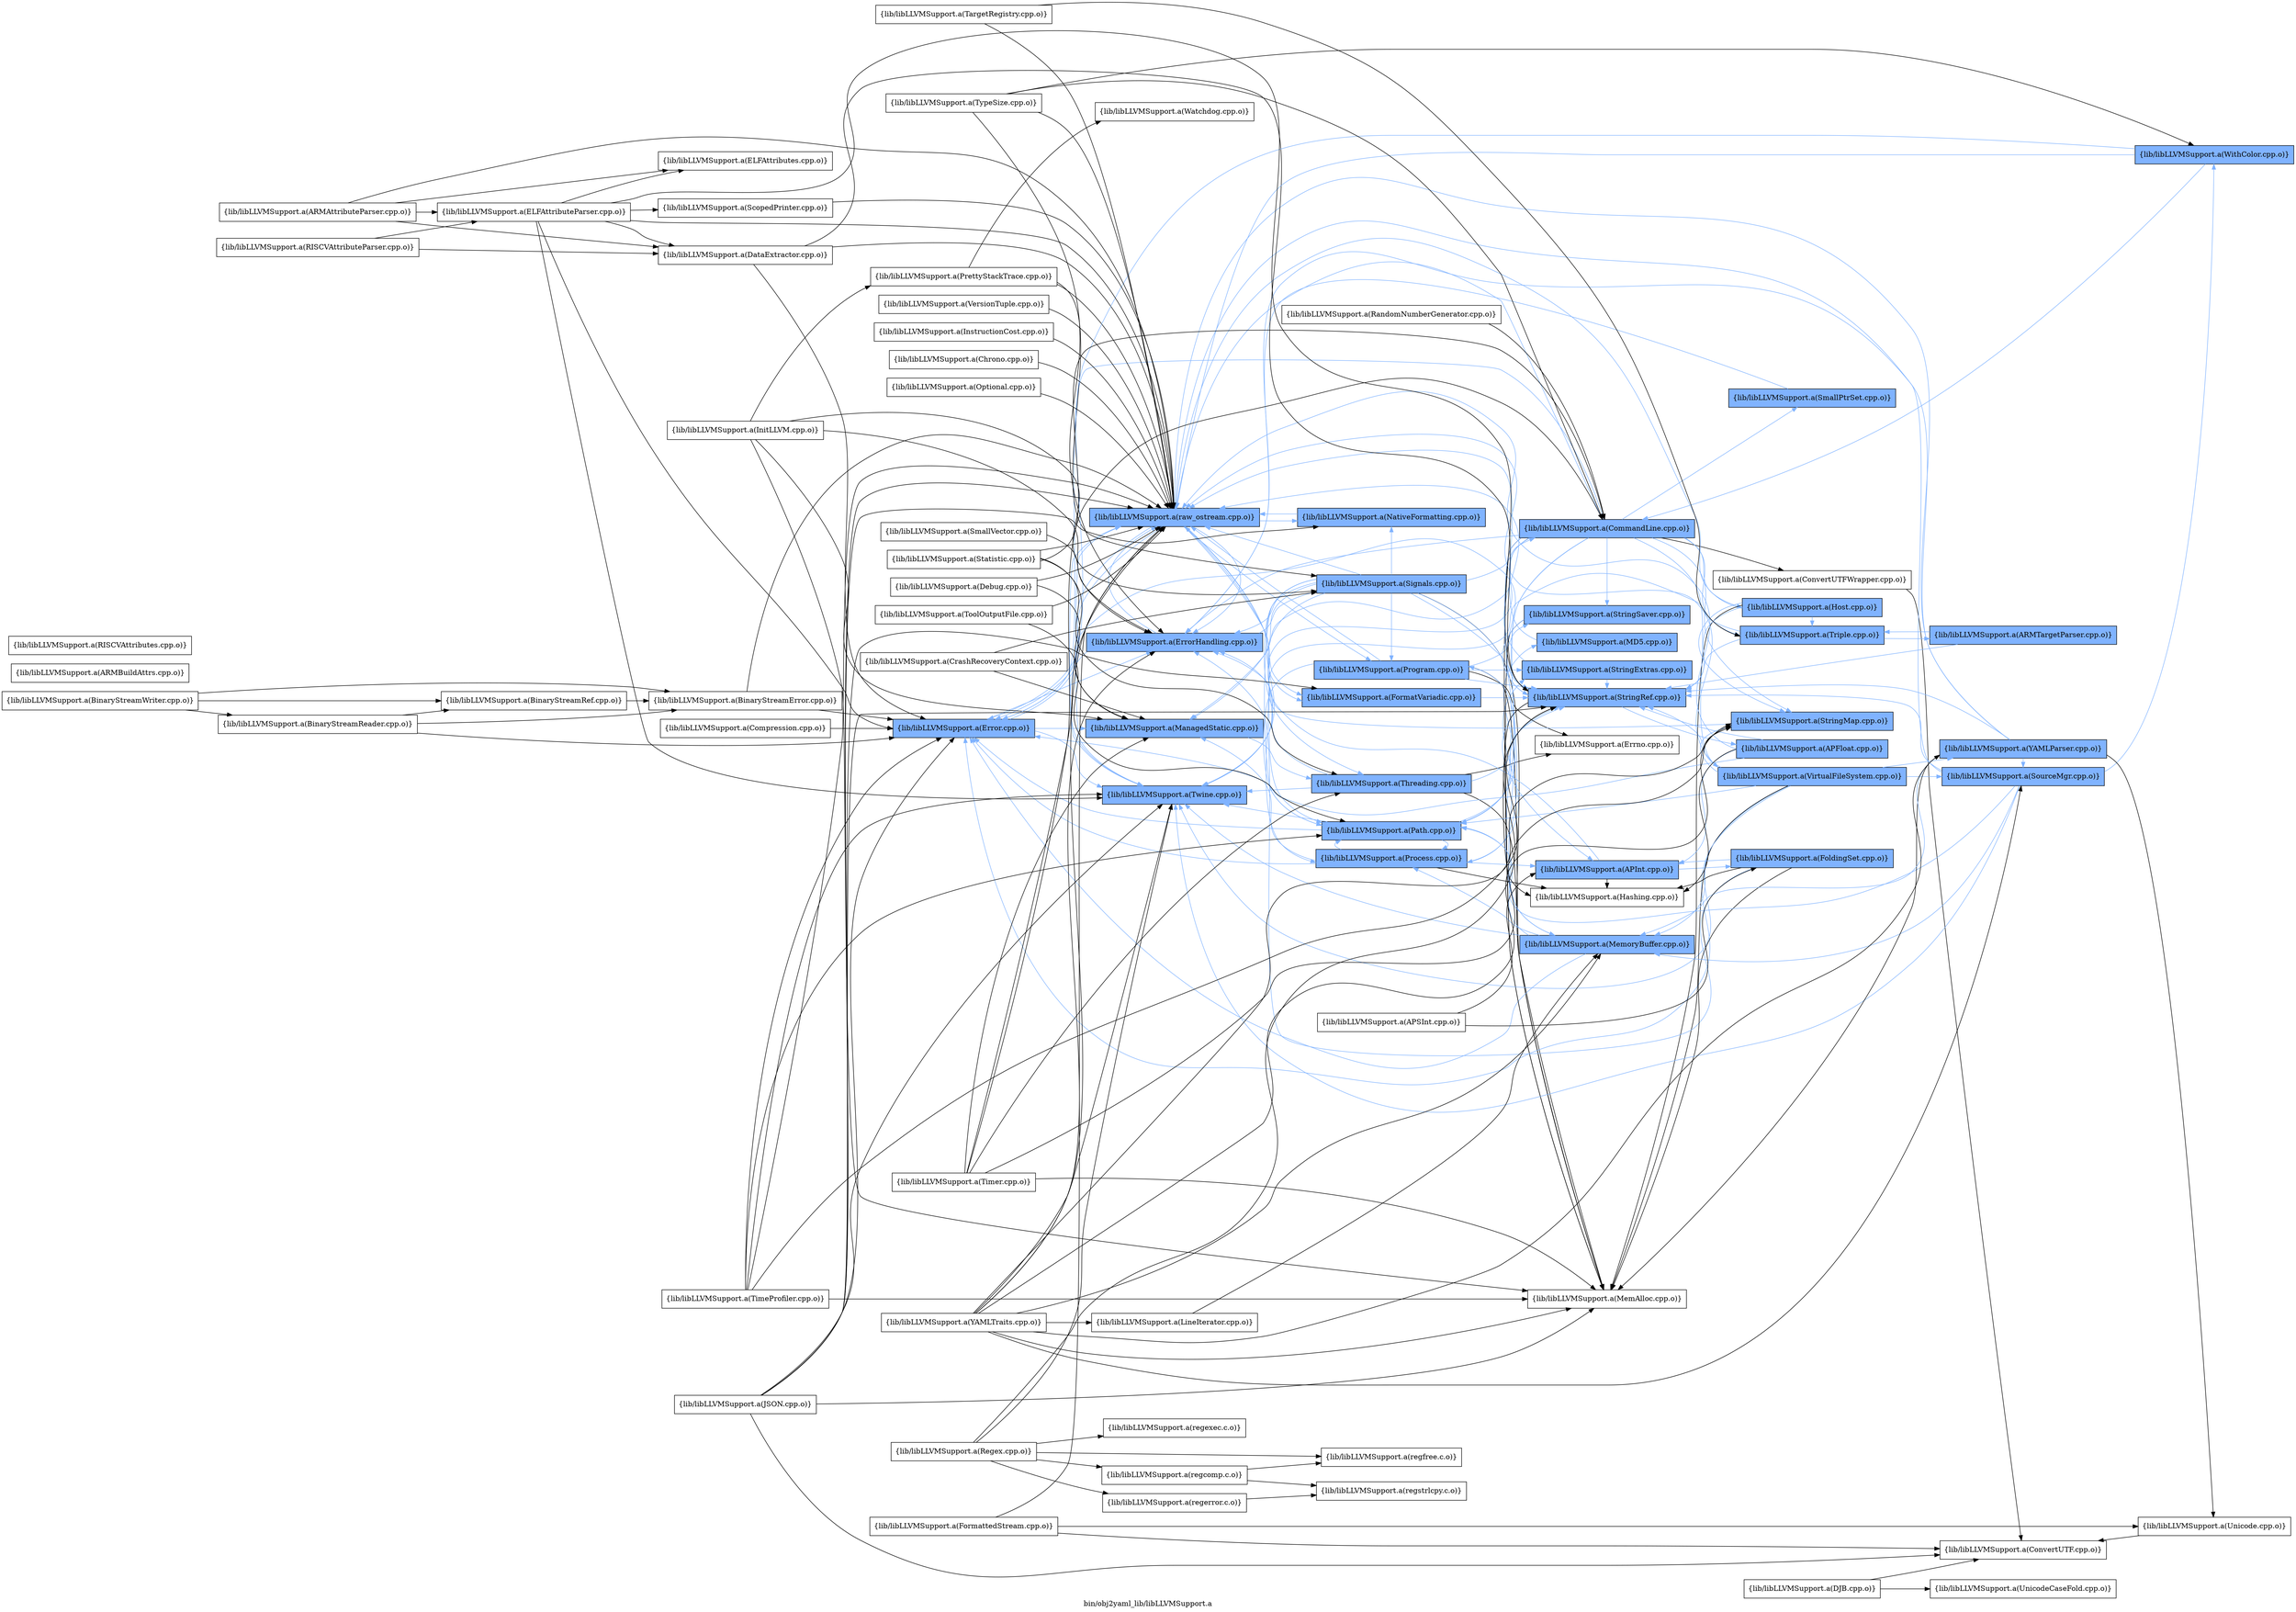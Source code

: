 digraph "bin/obj2yaml_lib/libLLVMSupport.a" {
	label="bin/obj2yaml_lib/libLLVMSupport.a";
	rankdir=LR;
	{ rank=same; Node0x55c51a9286b8;  }
	{ rank=same; Node0x55c51a928898; Node0x55c51a92a0f8; Node0x55c51a9297e8; Node0x55c51a929608;  }
	{ rank=same; Node0x55c51a92f0f8; Node0x55c51a92e018; Node0x55c51a929ba8; Node0x55c51a9261d8; Node0x55c51a92a418; Node0x55c51a92ba48; Node0x55c51a92a6e8;  }
	{ rank=same; Node0x55c51a9280c8; Node0x55c51a929ec8; Node0x55c51a925dc8; Node0x55c51a928a78; Node0x55c51a92ae68; Node0x55c51a926548; Node0x55c51a92edd8; Node0x55c51a92abe8; Node0x55c51a92b5e8; Node0x55c51a92bd68;  }
	{ rank=same; Node0x55c51a929ab8; Node0x55c51a92b2c8; Node0x55c51a92bf48; Node0x55c51a92a378; Node0x55c51a92d8e8; Node0x55c51a929888; Node0x55c51a928258; Node0x55c51a929928;  }
	{ rank=same; Node0x55c51a925c88; Node0x55c51a929f68; Node0x55c51a92cbc8; Node0x55c51a92c038;  }
	{ rank=same; Node0x55c51a9286b8;  }
	{ rank=same; Node0x55c51a928898; Node0x55c51a92a0f8; Node0x55c51a9297e8; Node0x55c51a929608;  }
	{ rank=same; Node0x55c51a92f0f8; Node0x55c51a92e018; Node0x55c51a929ba8; Node0x55c51a9261d8; Node0x55c51a92a418; Node0x55c51a92ba48; Node0x55c51a92a6e8;  }
	{ rank=same; Node0x55c51a9280c8; Node0x55c51a929ec8; Node0x55c51a925dc8; Node0x55c51a928a78; Node0x55c51a92ae68; Node0x55c51a926548; Node0x55c51a92edd8; Node0x55c51a92abe8; Node0x55c51a92b5e8; Node0x55c51a92bd68;  }
	{ rank=same; Node0x55c51a929ab8; Node0x55c51a92b2c8; Node0x55c51a92bf48; Node0x55c51a92a378; Node0x55c51a92d8e8; Node0x55c51a929888; Node0x55c51a928258; Node0x55c51a929928;  }
	{ rank=same; Node0x55c51a925c88; Node0x55c51a929f68; Node0x55c51a92cbc8; Node0x55c51a92c038;  }

	Node0x55c51a9286b8 [shape=record,shape=box,group=1,style=filled,fillcolor="0.600000 0.5 1",label="{lib/libLLVMSupport.a(Error.cpp.o)}"];
	Node0x55c51a9286b8 -> Node0x55c51a928898[color="0.600000 0.5 1"];
	Node0x55c51a9286b8 -> Node0x55c51a92a0f8[color="0.600000 0.5 1"];
	Node0x55c51a9286b8 -> Node0x55c51a9297e8[color="0.600000 0.5 1"];
	Node0x55c51a9286b8 -> Node0x55c51a929608[color="0.600000 0.5 1"];
	Node0x55c51a929ec8 [shape=record,shape=box,group=0,label="{lib/libLLVMSupport.a(MemAlloc.cpp.o)}"];
	Node0x55c51a928a78 [shape=record,shape=box,group=1,style=filled,fillcolor="0.600000 0.5 1",label="{lib/libLLVMSupport.a(StringRef.cpp.o)}"];
	Node0x55c51a928a78 -> Node0x55c51a92edd8[color="0.600000 0.5 1"];
	Node0x55c51a928a78 -> Node0x55c51a9286b8[color="0.600000 0.5 1"];
	Node0x55c51a928a78 -> Node0x55c51a92abe8;
	Node0x55c51a928a78 -> Node0x55c51a928258[color="0.600000 0.5 1"];
	Node0x55c51a92a698 [shape=record,shape=box,group=0,label="{lib/libLLVMSupport.a(YAMLTraits.cpp.o)}"];
	Node0x55c51a92a698 -> Node0x55c51a928898;
	Node0x55c51a92a698 -> Node0x55c51a929ec8;
	Node0x55c51a92a698 -> Node0x55c51a925dc8;
	Node0x55c51a92a698 -> Node0x55c51a92cbc8;
	Node0x55c51a92a698 -> Node0x55c51a92bf48;
	Node0x55c51a92a698 -> Node0x55c51a928a78;
	Node0x55c51a92a698 -> Node0x55c51a9297e8;
	Node0x55c51a92a698 -> Node0x55c51a92c038;
	Node0x55c51a92a698 -> Node0x55c51a92af08;
	Node0x55c51a92a698 -> Node0x55c51a929608;
	Node0x55c51a929608 [shape=record,shape=box,group=1,style=filled,fillcolor="0.600000 0.5 1",label="{lib/libLLVMSupport.a(raw_ostream.cpp.o)}"];
	Node0x55c51a929608 -> Node0x55c51a9286b8[color="0.600000 0.5 1"];
	Node0x55c51a929608 -> Node0x55c51a928898[color="0.600000 0.5 1"];
	Node0x55c51a929608 -> Node0x55c51a929ba8[color="0.600000 0.5 1"];
	Node0x55c51a929608 -> Node0x55c51a9261d8[color="0.600000 0.5 1"];
	Node0x55c51a929608 -> Node0x55c51a9297e8[color="0.600000 0.5 1"];
	Node0x55c51a929608 -> Node0x55c51a92a418[color="0.600000 0.5 1"];
	Node0x55c51a929608 -> Node0x55c51a92ba48[color="0.600000 0.5 1"];
	Node0x55c51a929608 -> Node0x55c51a92a6e8[color="0.600000 0.5 1"];
	Node0x55c51a9280c8 [shape=record,shape=box,group=1,style=filled,fillcolor="0.600000 0.5 1",label="{lib/libLLVMSupport.a(CommandLine.cpp.o)}"];
	Node0x55c51a9280c8 -> Node0x55c51a929ab8;
	Node0x55c51a9280c8 -> Node0x55c51a9286b8[color="0.600000 0.5 1"];
	Node0x55c51a9280c8 -> Node0x55c51a928898[color="0.600000 0.5 1"];
	Node0x55c51a9280c8 -> Node0x55c51a92a0f8[color="0.600000 0.5 1"];
	Node0x55c51a9280c8 -> Node0x55c51a929ec8;
	Node0x55c51a9280c8 -> Node0x55c51a92b2c8[color="0.600000 0.5 1"];
	Node0x55c51a9280c8 -> Node0x55c51a92bf48[color="0.600000 0.5 1"];
	Node0x55c51a9280c8 -> Node0x55c51a92bd68[color="0.600000 0.5 1"];
	Node0x55c51a9280c8 -> Node0x55c51a928a78[color="0.600000 0.5 1"];
	Node0x55c51a9280c8 -> Node0x55c51a92a378[color="0.600000 0.5 1"];
	Node0x55c51a9280c8 -> Node0x55c51a9297e8[color="0.600000 0.5 1"];
	Node0x55c51a9280c8 -> Node0x55c51a92d8e8[color="0.600000 0.5 1"];
	Node0x55c51a9280c8 -> Node0x55c51a929608[color="0.600000 0.5 1"];
	Node0x55c51a9280c8 -> Node0x55c51a929888[color="0.600000 0.5 1"];
	Node0x55c51a9280c8 -> Node0x55c51a92a418[color="0.600000 0.5 1"];
	Node0x55c51a9280c8 -> Node0x55c51a92ba48[color="0.600000 0.5 1"];
	Node0x55c51a9298d8 [shape=record,shape=box,group=0,label="{lib/libLLVMSupport.a(InitLLVM.cpp.o)}"];
	Node0x55c51a9298d8 -> Node0x55c51a928898;
	Node0x55c51a9298d8 -> Node0x55c51a92a0f8;
	Node0x55c51a9298d8 -> Node0x55c51a929ec8;
	Node0x55c51a9298d8 -> Node0x55c51a927c18;
	Node0x55c51a9298d8 -> Node0x55c51a92f0f8;
	Node0x55c51a925dc8 [shape=record,shape=box,group=1,style=filled,fillcolor="0.600000 0.5 1",label="{lib/libLLVMSupport.a(MemoryBuffer.cpp.o)}"];
	Node0x55c51a925dc8 -> Node0x55c51a9286b8[color="0.600000 0.5 1"];
	Node0x55c51a925dc8 -> Node0x55c51a9297e8[color="0.600000 0.5 1"];
	Node0x55c51a925dc8 -> Node0x55c51a92a418[color="0.600000 0.5 1"];
	Node0x55c51a925dc8 -> Node0x55c51a92ba48[color="0.600000 0.5 1"];
	Node0x55c51a925dc8 -> Node0x55c51a92a6e8[color="0.600000 0.5 1"];
	Node0x55c51a926bd8 [shape=record,shape=box,group=0,label="{lib/libLLVMSupport.a(BinaryStreamReader.cpp.o)}"];
	Node0x55c51a926bd8 -> Node0x55c51a926ea8;
	Node0x55c51a926bd8 -> Node0x55c51a9273f8;
	Node0x55c51a926bd8 -> Node0x55c51a9286b8;
	Node0x55c51a928898 [shape=record,shape=box,group=1,style=filled,fillcolor="0.600000 0.5 1",label="{lib/libLLVMSupport.a(ErrorHandling.cpp.o)}"];
	Node0x55c51a928898 -> Node0x55c51a9297e8[color="0.600000 0.5 1"];
	Node0x55c51a928898 -> Node0x55c51a929608[color="0.600000 0.5 1"];
	Node0x55c51a928898 -> Node0x55c51a92f0f8[color="0.600000 0.5 1"];
	Node0x55c51a92bf48 [shape=record,shape=box,group=1,style=filled,fillcolor="0.600000 0.5 1",label="{lib/libLLVMSupport.a(StringMap.cpp.o)}"];
	Node0x55c51a92bf48 -> Node0x55c51a928898[color="0.600000 0.5 1"];
	Node0x55c51a926908 [shape=record,shape=box,group=0,label="{lib/libLLVMSupport.a(DataExtractor.cpp.o)}"];
	Node0x55c51a926908 -> Node0x55c51a9286b8;
	Node0x55c51a926908 -> Node0x55c51a928a78;
	Node0x55c51a926908 -> Node0x55c51a929608;
	Node0x55c51a9297e8 [shape=record,shape=box,group=1,style=filled,fillcolor="0.600000 0.5 1",label="{lib/libLLVMSupport.a(Twine.cpp.o)}"];
	Node0x55c51a9297e8 -> Node0x55c51a929608[color="0.600000 0.5 1"];
	Node0x55c51a92e0b8 [shape=record,shape=box,group=1,style=filled,fillcolor="0.600000 0.5 1",label="{lib/libLLVMSupport.a(WithColor.cpp.o)}"];
	Node0x55c51a92e0b8 -> Node0x55c51a9280c8[color="0.600000 0.5 1"];
	Node0x55c51a92e0b8 -> Node0x55c51a9286b8[color="0.600000 0.5 1"];
	Node0x55c51a92e0b8 -> Node0x55c51a929608[color="0.600000 0.5 1"];
	Node0x55c51a928618 [shape=record,shape=box,group=0,label="{lib/libLLVMSupport.a(BinaryStreamWriter.cpp.o)}"];
	Node0x55c51a928618 -> Node0x55c51a926ea8;
	Node0x55c51a928618 -> Node0x55c51a926bd8;
	Node0x55c51a928618 -> Node0x55c51a9273f8;
	Node0x55c51a926ea8 [shape=record,shape=box,group=0,label="{lib/libLLVMSupport.a(BinaryStreamError.cpp.o)}"];
	Node0x55c51a926ea8 -> Node0x55c51a9286b8;
	Node0x55c51a926ea8 -> Node0x55c51a929608;
	Node0x55c51a92a378 [shape=record,shape=box,group=1,style=filled,fillcolor="0.600000 0.5 1",label="{lib/libLLVMSupport.a(Triple.cpp.o)}"];
	Node0x55c51a92a378 -> Node0x55c51a928a78[color="0.600000 0.5 1"];
	Node0x55c51a92a378 -> Node0x55c51a929f68[color="0.600000 0.5 1"];
	Node0x55c51a92a378 -> Node0x55c51a9297e8[color="0.600000 0.5 1"];
	Node0x55c51a92a418 [shape=record,shape=box,group=1,style=filled,fillcolor="0.600000 0.5 1",label="{lib/libLLVMSupport.a(Path.cpp.o)}"];
	Node0x55c51a92a418 -> Node0x55c51a9286b8[color="0.600000 0.5 1"];
	Node0x55c51a92a418 -> Node0x55c51a926548[color="0.600000 0.5 1"];
	Node0x55c51a92a418 -> Node0x55c51a928a78[color="0.600000 0.5 1"];
	Node0x55c51a92a418 -> Node0x55c51a9297e8[color="0.600000 0.5 1"];
	Node0x55c51a92a418 -> Node0x55c51a92ba48[color="0.600000 0.5 1"];
	Node0x55c51a92e428 [shape=record,shape=box,group=0,label="{lib/libLLVMSupport.a(TargetRegistry.cpp.o)}"];
	Node0x55c51a92e428 -> Node0x55c51a92a378;
	Node0x55c51a92e428 -> Node0x55c51a929608;
	Node0x55c51a926b88 [shape=record,shape=box,group=0,label="{lib/libLLVMSupport.a(DJB.cpp.o)}"];
	Node0x55c51a926b88 -> Node0x55c51a925c88;
	Node0x55c51a926b88 -> Node0x55c51a92d168;
	Node0x55c51a929ba8 [shape=record,shape=box,group=1,style=filled,fillcolor="0.600000 0.5 1",label="{lib/libLLVMSupport.a(FormatVariadic.cpp.o)}"];
	Node0x55c51a929ba8 -> Node0x55c51a928a78[color="0.600000 0.5 1"];
	Node0x55c51a92da28 [shape=record,shape=box,group=0,label="{lib/libLLVMSupport.a(ScopedPrinter.cpp.o)}"];
	Node0x55c51a92da28 -> Node0x55c51a929608;
	Node0x55c51a926548 [shape=record,shape=box,group=1,style=filled,fillcolor="0.600000 0.5 1",label="{lib/libLLVMSupport.a(MD5.cpp.o)}"];
	Node0x55c51a926548 -> Node0x55c51a929608[color="0.600000 0.5 1"];
	Node0x55c51a9261d8 [shape=record,shape=box,group=1,style=filled,fillcolor="0.600000 0.5 1",label="{lib/libLLVMSupport.a(NativeFormatting.cpp.o)}"];
	Node0x55c51a9261d8 -> Node0x55c51a929608[color="0.600000 0.5 1"];
	Node0x55c51a9269f8 [shape=record,shape=box,group=0,label="{lib/libLLVMSupport.a(Optional.cpp.o)}"];
	Node0x55c51a9269f8 -> Node0x55c51a929608;
	Node0x55c51a928848 [shape=record,shape=box,group=0,label="{lib/libLLVMSupport.a(Compression.cpp.o)}"];
	Node0x55c51a928848 -> Node0x55c51a9286b8;
	Node0x55c51a92a0f8 [shape=record,shape=box,group=1,style=filled,fillcolor="0.600000 0.5 1",label="{lib/libLLVMSupport.a(ManagedStatic.cpp.o)}"];
	Node0x55c51a92a0f8 -> Node0x55c51a92e018[color="0.600000 0.5 1"];
	Node0x55c51a929888 [shape=record,shape=box,group=1,style=filled,fillcolor="0.600000 0.5 1",label="{lib/libLLVMSupport.a(Host.cpp.o)}"];
	Node0x55c51a929888 -> Node0x55c51a929ec8;
	Node0x55c51a929888 -> Node0x55c51a92bf48[color="0.600000 0.5 1"];
	Node0x55c51a929888 -> Node0x55c51a928a78[color="0.600000 0.5 1"];
	Node0x55c51a929888 -> Node0x55c51a92a378[color="0.600000 0.5 1"];
	Node0x55c51a929888 -> Node0x55c51a929608[color="0.600000 0.5 1"];
	Node0x55c51a92b2c8 [shape=record,shape=box,group=1,style=filled,fillcolor="0.600000 0.5 1",label="{lib/libLLVMSupport.a(SmallPtrSet.cpp.o)}"];
	Node0x55c51a92b2c8 -> Node0x55c51a928898[color="0.600000 0.5 1"];
	Node0x55c51a92bd68 [shape=record,shape=box,group=1,style=filled,fillcolor="0.600000 0.5 1",label="{lib/libLLVMSupport.a(StringSaver.cpp.o)}"];
	Node0x55c51a92bd68 -> Node0x55c51a929ec8;
	Node0x55c51a92bd68 -> Node0x55c51a928a78[color="0.600000 0.5 1"];
	Node0x55c51a926728 [shape=record,shape=box,group=0,label="{lib/libLLVMSupport.a(TypeSize.cpp.o)}"];
	Node0x55c51a926728 -> Node0x55c51a9280c8;
	Node0x55c51a926728 -> Node0x55c51a928898;
	Node0x55c51a926728 -> Node0x55c51a92e0b8;
	Node0x55c51a926728 -> Node0x55c51a929608;
	Node0x55c51a929ab8 [shape=record,shape=box,group=0,label="{lib/libLLVMSupport.a(ConvertUTFWrapper.cpp.o)}"];
	Node0x55c51a929ab8 -> Node0x55c51a925c88;
	Node0x55c51a92cbc8 [shape=record,shape=box,group=1,style=filled,fillcolor="0.600000 0.5 1",label="{lib/libLLVMSupport.a(SourceMgr.cpp.o)}"];
	Node0x55c51a92cbc8 -> Node0x55c51a925dc8[color="0.600000 0.5 1"];
	Node0x55c51a92cbc8 -> Node0x55c51a928a78[color="0.600000 0.5 1"];
	Node0x55c51a92cbc8 -> Node0x55c51a9297e8[color="0.600000 0.5 1"];
	Node0x55c51a92cbc8 -> Node0x55c51a92e0b8[color="0.600000 0.5 1"];
	Node0x55c51a92cbc8 -> Node0x55c51a929608[color="0.600000 0.5 1"];
	Node0x55c51a92cbc8 -> Node0x55c51a92a418[color="0.600000 0.5 1"];
	Node0x55c51a9256e8 [shape=record,shape=box,group=0,label="{lib/libLLVMSupport.a(ARMBuildAttrs.cpp.o)}"];
	Node0x55c51a927808 [shape=record,shape=box,group=0,label="{lib/libLLVMSupport.a(ELFAttributeParser.cpp.o)}"];
	Node0x55c51a927808 -> Node0x55c51a926908;
	Node0x55c51a927808 -> Node0x55c51a927858;
	Node0x55c51a927808 -> Node0x55c51a9286b8;
	Node0x55c51a927808 -> Node0x55c51a92da28;
	Node0x55c51a927808 -> Node0x55c51a928a78;
	Node0x55c51a927808 -> Node0x55c51a9297e8;
	Node0x55c51a927808 -> Node0x55c51a929608;
	Node0x55c51a92d578 [shape=record,shape=box,group=0,label="{lib/libLLVMSupport.a(RISCVAttributes.cpp.o)}"];
	Node0x55c51a9273f8 [shape=record,shape=box,group=0,label="{lib/libLLVMSupport.a(BinaryStreamRef.cpp.o)}"];
	Node0x55c51a9273f8 -> Node0x55c51a926ea8;
	Node0x55c51a92edd8 [shape=record,shape=box,group=1,style=filled,fillcolor="0.600000 0.5 1",label="{lib/libLLVMSupport.a(APInt.cpp.o)}"];
	Node0x55c51a92edd8 -> Node0x55c51a929928[color="0.600000 0.5 1"];
	Node0x55c51a92edd8 -> Node0x55c51a92abe8;
	Node0x55c51a92edd8 -> Node0x55c51a929608[color="0.600000 0.5 1"];
	Node0x55c51a92f0a8 [shape=record,shape=box,group=0,label="{lib/libLLVMSupport.a(APSInt.cpp.o)}"];
	Node0x55c51a92f0a8 -> Node0x55c51a92edd8;
	Node0x55c51a92f0a8 -> Node0x55c51a929928;
	Node0x55c51a929928 [shape=record,shape=box,group=1,style=filled,fillcolor="0.600000 0.5 1",label="{lib/libLLVMSupport.a(FoldingSet.cpp.o)}"];
	Node0x55c51a929928 -> Node0x55c51a92edd8[color="0.600000 0.5 1"];
	Node0x55c51a929928 -> Node0x55c51a928898[color="0.600000 0.5 1"];
	Node0x55c51a929928 -> Node0x55c51a92abe8;
	Node0x55c51a929928 -> Node0x55c51a929ec8;
	Node0x55c51a92abe8 [shape=record,shape=box,group=0,label="{lib/libLLVMSupport.a(Hashing.cpp.o)}"];
	Node0x55c51a926868 [shape=record,shape=box,group=0,label="{lib/libLLVMSupport.a(ARMAttributeParser.cpp.o)}"];
	Node0x55c51a926868 -> Node0x55c51a926908;
	Node0x55c51a926868 -> Node0x55c51a927808;
	Node0x55c51a926868 -> Node0x55c51a927858;
	Node0x55c51a926868 -> Node0x55c51a929608;
	Node0x55c51a927858 [shape=record,shape=box,group=0,label="{lib/libLLVMSupport.a(ELFAttributes.cpp.o)}"];
	Node0x55c51a92d8e8 [shape=record,shape=box,group=1,style=filled,fillcolor="0.600000 0.5 1",label="{lib/libLLVMSupport.a(VirtualFileSystem.cpp.o)}"];
	Node0x55c51a92d8e8 -> Node0x55c51a9286b8[color="0.600000 0.5 1"];
	Node0x55c51a92d8e8 -> Node0x55c51a929ec8;
	Node0x55c51a92d8e8 -> Node0x55c51a925dc8[color="0.600000 0.5 1"];
	Node0x55c51a92d8e8 -> Node0x55c51a92cbc8[color="0.600000 0.5 1"];
	Node0x55c51a92d8e8 -> Node0x55c51a92bf48[color="0.600000 0.5 1"];
	Node0x55c51a92d8e8 -> Node0x55c51a928a78[color="0.600000 0.5 1"];
	Node0x55c51a92d8e8 -> Node0x55c51a9297e8[color="0.600000 0.5 1"];
	Node0x55c51a92d8e8 -> Node0x55c51a92c038[color="0.600000 0.5 1"];
	Node0x55c51a92d8e8 -> Node0x55c51a929608[color="0.600000 0.5 1"];
	Node0x55c51a92d8e8 -> Node0x55c51a92a418[color="0.600000 0.5 1"];
	Node0x55c51a92ba48 [shape=record,shape=box,group=1,style=filled,fillcolor="0.600000 0.5 1",label="{lib/libLLVMSupport.a(Process.cpp.o)}"];
	Node0x55c51a92ba48 -> Node0x55c51a92edd8[color="0.600000 0.5 1"];
	Node0x55c51a92ba48 -> Node0x55c51a9286b8[color="0.600000 0.5 1"];
	Node0x55c51a92ba48 -> Node0x55c51a92abe8;
	Node0x55c51a92ba48 -> Node0x55c51a92a0f8[color="0.600000 0.5 1"];
	Node0x55c51a92ba48 -> Node0x55c51a92a418[color="0.600000 0.5 1"];
	Node0x55c51a92ba48 -> Node0x55c51a92b5e8[color="0.600000 0.5 1"];
	Node0x55c51a925c88 [shape=record,shape=box,group=0,label="{lib/libLLVMSupport.a(ConvertUTF.cpp.o)}"];
	Node0x55c51a92d168 [shape=record,shape=box,group=0,label="{lib/libLLVMSupport.a(UnicodeCaseFold.cpp.o)}"];
	Node0x55c51a92f0f8 [shape=record,shape=box,group=1,style=filled,fillcolor="0.600000 0.5 1",label="{lib/libLLVMSupport.a(Signals.cpp.o)}"];
	Node0x55c51a92f0f8 -> Node0x55c51a9280c8[color="0.600000 0.5 1"];
	Node0x55c51a92f0f8 -> Node0x55c51a928898[color="0.600000 0.5 1"];
	Node0x55c51a92f0f8 -> Node0x55c51a929ba8[color="0.600000 0.5 1"];
	Node0x55c51a92f0f8 -> Node0x55c51a92a0f8[color="0.600000 0.5 1"];
	Node0x55c51a92f0f8 -> Node0x55c51a929ec8;
	Node0x55c51a92f0f8 -> Node0x55c51a925dc8[color="0.600000 0.5 1"];
	Node0x55c51a92f0f8 -> Node0x55c51a9261d8[color="0.600000 0.5 1"];
	Node0x55c51a92f0f8 -> Node0x55c51a928a78[color="0.600000 0.5 1"];
	Node0x55c51a92f0f8 -> Node0x55c51a9297e8[color="0.600000 0.5 1"];
	Node0x55c51a92f0f8 -> Node0x55c51a929608[color="0.600000 0.5 1"];
	Node0x55c51a92f0f8 -> Node0x55c51a92a418[color="0.600000 0.5 1"];
	Node0x55c51a92f0f8 -> Node0x55c51a92a6e8[color="0.600000 0.5 1"];
	Node0x55c51a92f0f8 -> Node0x55c51a92e018[color="0.600000 0.5 1"];
	Node0x55c51a9295b8 [shape=record,shape=box,group=0,label="{lib/libLLVMSupport.a(Debug.cpp.o)}"];
	Node0x55c51a9295b8 -> Node0x55c51a92a0f8;
	Node0x55c51a9295b8 -> Node0x55c51a929608;
	Node0x55c51a927c18 [shape=record,shape=box,group=0,label="{lib/libLLVMSupport.a(PrettyStackTrace.cpp.o)}"];
	Node0x55c51a927c18 -> Node0x55c51a929608;
	Node0x55c51a927c18 -> Node0x55c51a92f0f8;
	Node0x55c51a927c18 -> Node0x55c51a92d618;
	Node0x55c51a92e018 [shape=record,shape=box,group=1,style=filled,fillcolor="0.600000 0.5 1",label="{lib/libLLVMSupport.a(Threading.cpp.o)}"];
	Node0x55c51a92e018 -> Node0x55c51a928898[color="0.600000 0.5 1"];
	Node0x55c51a92e018 -> Node0x55c51a929ec8;
	Node0x55c51a92e018 -> Node0x55c51a928a78[color="0.600000 0.5 1"];
	Node0x55c51a92e018 -> Node0x55c51a9297e8[color="0.600000 0.5 1"];
	Node0x55c51a92e018 -> Node0x55c51a92ae68;
	Node0x55c51a92a6e8 [shape=record,shape=box,group=1,style=filled,fillcolor="0.600000 0.5 1",label="{lib/libLLVMSupport.a(Program.cpp.o)}"];
	Node0x55c51a92a6e8 -> Node0x55c51a929ec8;
	Node0x55c51a92a6e8 -> Node0x55c51a92bd68[color="0.600000 0.5 1"];
	Node0x55c51a92a6e8 -> Node0x55c51a928a78[color="0.600000 0.5 1"];
	Node0x55c51a92a6e8 -> Node0x55c51a929608[color="0.600000 0.5 1"];
	Node0x55c51a92a6e8 -> Node0x55c51a92a418[color="0.600000 0.5 1"];
	Node0x55c51a92a6e8 -> Node0x55c51a92b5e8[color="0.600000 0.5 1"];
	Node0x55c51a92a6e8 -> Node0x55c51a92ae68;
	Node0x55c51a92d618 [shape=record,shape=box,group=0,label="{lib/libLLVMSupport.a(Watchdog.cpp.o)}"];
	Node0x55c51a92cdf8 [shape=record,shape=box,group=0,label="{lib/libLLVMSupport.a(RISCVAttributeParser.cpp.o)}"];
	Node0x55c51a92cdf8 -> Node0x55c51a926908;
	Node0x55c51a92cdf8 -> Node0x55c51a927808;
	Node0x55c51a92a648 [shape=record,shape=box,group=0,label="{lib/libLLVMSupport.a(SmallVector.cpp.o)}"];
	Node0x55c51a92a648 -> Node0x55c51a928898;
	Node0x55c51a928258 [shape=record,shape=box,group=1,style=filled,fillcolor="0.600000 0.5 1",label="{lib/libLLVMSupport.a(APFloat.cpp.o)}"];
	Node0x55c51a928258 -> Node0x55c51a92edd8[color="0.600000 0.5 1"];
	Node0x55c51a928258 -> Node0x55c51a9286b8[color="0.600000 0.5 1"];
	Node0x55c51a928258 -> Node0x55c51a92abe8;
	Node0x55c51a928258 -> Node0x55c51a928a78[color="0.600000 0.5 1"];
	Node0x55c51a928258 -> Node0x55c51a929608[color="0.600000 0.5 1"];
	Node0x55c51a929f68 [shape=record,shape=box,group=1,style=filled,fillcolor="0.600000 0.5 1",label="{lib/libLLVMSupport.a(ARMTargetParser.cpp.o)}"];
	Node0x55c51a929f68 -> Node0x55c51a928a78[color="0.600000 0.5 1"];
	Node0x55c51a929f68 -> Node0x55c51a92a378[color="0.600000 0.5 1"];
	Node0x55c51a92c038 [shape=record,shape=box,group=1,style=filled,fillcolor="0.600000 0.5 1",label="{lib/libLLVMSupport.a(YAMLParser.cpp.o)}"];
	Node0x55c51a92c038 -> Node0x55c51a928898[color="0.600000 0.5 1"];
	Node0x55c51a92c038 -> Node0x55c51a929ec8;
	Node0x55c51a92c038 -> Node0x55c51a925dc8[color="0.600000 0.5 1"];
	Node0x55c51a92c038 -> Node0x55c51a92cbc8[color="0.600000 0.5 1"];
	Node0x55c51a92c038 -> Node0x55c51a928a78[color="0.600000 0.5 1"];
	Node0x55c51a92c038 -> Node0x55c51a92c7b8;
	Node0x55c51a92c038 -> Node0x55c51a929608[color="0.600000 0.5 1"];
	Node0x55c51a92c7b8 [shape=record,shape=box,group=0,label="{lib/libLLVMSupport.a(Unicode.cpp.o)}"];
	Node0x55c51a92c7b8 -> Node0x55c51a925c88;
	Node0x55c51a92af08 [shape=record,shape=box,group=0,label="{lib/libLLVMSupport.a(LineIterator.cpp.o)}"];
	Node0x55c51a92af08 -> Node0x55c51a925dc8;
	Node0x55c51a92b6d8 [shape=record,shape=box,group=0,label="{lib/libLLVMSupport.a(VersionTuple.cpp.o)}"];
	Node0x55c51a92b6d8 -> Node0x55c51a929608;
	Node0x55c51a92b5e8 [shape=record,shape=box,group=1,style=filled,fillcolor="0.600000 0.5 1",label="{lib/libLLVMSupport.a(StringExtras.cpp.o)}"];
	Node0x55c51a92b5e8 -> Node0x55c51a928a78[color="0.600000 0.5 1"];
	Node0x55c51a92b5e8 -> Node0x55c51a929608[color="0.600000 0.5 1"];
	Node0x55c51a92c128 [shape=record,shape=box,group=0,label="{lib/libLLVMSupport.a(CrashRecoveryContext.cpp.o)}"];
	Node0x55c51a92c128 -> Node0x55c51a92a0f8;
	Node0x55c51a92c128 -> Node0x55c51a92f0f8;
	Node0x55c51a92ae68 [shape=record,shape=box,group=0,label="{lib/libLLVMSupport.a(Errno.cpp.o)}"];
	Node0x55c51a92a8c8 [shape=record,shape=box,group=0,label="{lib/libLLVMSupport.a(FormattedStream.cpp.o)}"];
	Node0x55c51a92a8c8 -> Node0x55c51a925c88;
	Node0x55c51a92a8c8 -> Node0x55c51a92c7b8;
	Node0x55c51a92a8c8 -> Node0x55c51a929608;
	Node0x55c51a92cb78 [shape=record,shape=box,group=0,label="{lib/libLLVMSupport.a(Regex.cpp.o)}"];
	Node0x55c51a92cb78 -> Node0x55c51a928a78;
	Node0x55c51a92cb78 -> Node0x55c51a9297e8;
	Node0x55c51a92cb78 -> Node0x55c51a92bef8;
	Node0x55c51a92cb78 -> Node0x55c51a92df78;
	Node0x55c51a92cb78 -> Node0x55c51a92d0c8;
	Node0x55c51a92cb78 -> Node0x55c51a9276c8;
	Node0x55c51a92bef8 [shape=record,shape=box,group=0,label="{lib/libLLVMSupport.a(regcomp.c.o)}"];
	Node0x55c51a92bef8 -> Node0x55c51a92c1c8;
	Node0x55c51a92bef8 -> Node0x55c51a92df78;
	Node0x55c51a92df78 [shape=record,shape=box,group=0,label="{lib/libLLVMSupport.a(regfree.c.o)}"];
	Node0x55c51a92d0c8 [shape=record,shape=box,group=0,label="{lib/libLLVMSupport.a(regerror.c.o)}"];
	Node0x55c51a92d0c8 -> Node0x55c51a92c1c8;
	Node0x55c51a9276c8 [shape=record,shape=box,group=0,label="{lib/libLLVMSupport.a(regexec.c.o)}"];
	Node0x55c51a92c1c8 [shape=record,shape=box,group=0,label="{lib/libLLVMSupport.a(regstrlcpy.c.o)}"];
	Node0x55c51a926048 [shape=record,shape=box,group=0,label="{lib/libLLVMSupport.a(InstructionCost.cpp.o)}"];
	Node0x55c51a926048 -> Node0x55c51a929608;
	Node0x55c51a925f08 [shape=record,shape=box,group=0,label="{lib/libLLVMSupport.a(ToolOutputFile.cpp.o)}"];
	Node0x55c51a925f08 -> Node0x55c51a929608;
	Node0x55c51a925f08 -> Node0x55c51a92a418;
	Node0x55c51a92a558 [shape=record,shape=box,group=0,label="{lib/libLLVMSupport.a(RandomNumberGenerator.cpp.o)}"];
	Node0x55c51a92a558 -> Node0x55c51a9280c8;
	Node0x55c51a926228 [shape=record,shape=box,group=0,label="{lib/libLLVMSupport.a(Statistic.cpp.o)}"];
	Node0x55c51a926228 -> Node0x55c51a9280c8;
	Node0x55c51a926228 -> Node0x55c51a92a0f8;
	Node0x55c51a926228 -> Node0x55c51a929608;
	Node0x55c51a926228 -> Node0x55c51a92e018;
	Node0x55c51a926818 [shape=record,shape=box,group=0,label="{lib/libLLVMSupport.a(Timer.cpp.o)}"];
	Node0x55c51a926818 -> Node0x55c51a9280c8;
	Node0x55c51a926818 -> Node0x55c51a92a0f8;
	Node0x55c51a926818 -> Node0x55c51a929ec8;
	Node0x55c51a926818 -> Node0x55c51a92bf48;
	Node0x55c51a926818 -> Node0x55c51a929608;
	Node0x55c51a926818 -> Node0x55c51a92e018;
	Node0x55c51a92e928 [shape=record,shape=box,group=0,label="{lib/libLLVMSupport.a(TimeProfiler.cpp.o)}"];
	Node0x55c51a92e928 -> Node0x55c51a9286b8;
	Node0x55c51a92e928 -> Node0x55c51a929ec8;
	Node0x55c51a92e928 -> Node0x55c51a92bf48;
	Node0x55c51a92e928 -> Node0x55c51a9297e8;
	Node0x55c51a92e928 -> Node0x55c51a929608;
	Node0x55c51a92e928 -> Node0x55c51a92a418;
	Node0x55c51a92e1a8 [shape=record,shape=box,group=0,label="{lib/libLLVMSupport.a(JSON.cpp.o)}"];
	Node0x55c51a92e1a8 -> Node0x55c51a925c88;
	Node0x55c51a92e1a8 -> Node0x55c51a9286b8;
	Node0x55c51a92e1a8 -> Node0x55c51a929ba8;
	Node0x55c51a92e1a8 -> Node0x55c51a929ec8;
	Node0x55c51a92e1a8 -> Node0x55c51a9261d8;
	Node0x55c51a92e1a8 -> Node0x55c51a928a78;
	Node0x55c51a92e1a8 -> Node0x55c51a9297e8;
	Node0x55c51a92e1a8 -> Node0x55c51a929608;
	Node0x55c51a92d3e8 [shape=record,shape=box,group=0,label="{lib/libLLVMSupport.a(Chrono.cpp.o)}"];
	Node0x55c51a92d3e8 -> Node0x55c51a929608;
}
